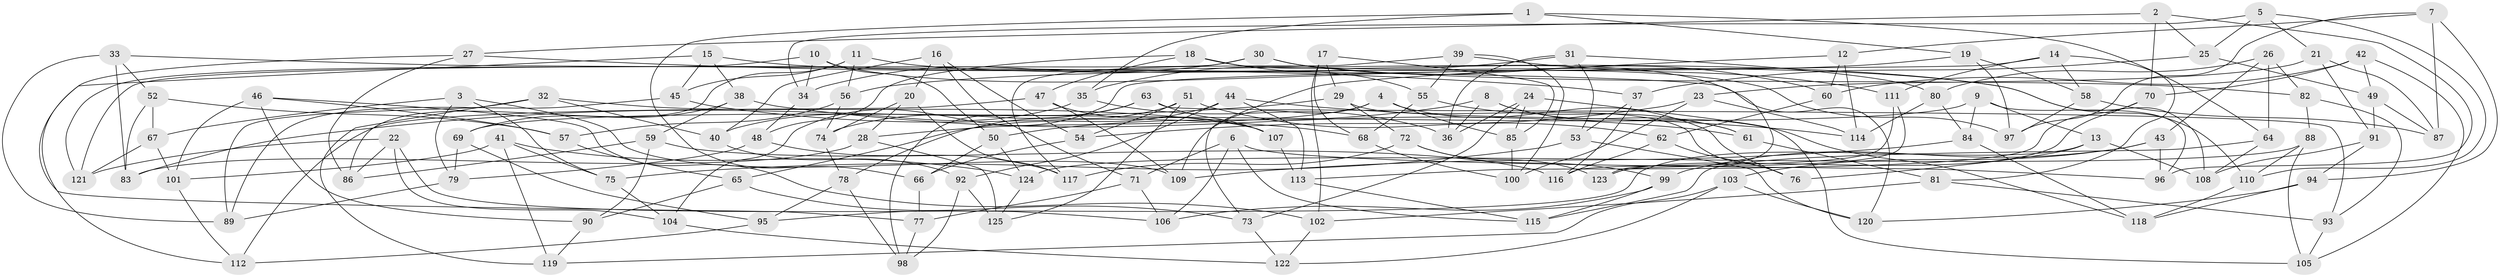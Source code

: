 // coarse degree distribution, {11: 0.05405405405405406, 8: 0.16216216216216217, 7: 0.13513513513513514, 4: 0.1891891891891892, 10: 0.10810810810810811, 6: 0.16216216216216217, 9: 0.08108108108108109, 3: 0.05405405405405406, 13: 0.02702702702702703, 5: 0.02702702702702703}
// Generated by graph-tools (version 1.1) at 2025/20/03/04/25 18:20:34]
// undirected, 125 vertices, 250 edges
graph export_dot {
graph [start="1"]
  node [color=gray90,style=filled];
  1;
  2;
  3;
  4;
  5;
  6;
  7;
  8;
  9;
  10;
  11;
  12;
  13;
  14;
  15;
  16;
  17;
  18;
  19;
  20;
  21;
  22;
  23;
  24;
  25;
  26;
  27;
  28;
  29;
  30;
  31;
  32;
  33;
  34;
  35;
  36;
  37;
  38;
  39;
  40;
  41;
  42;
  43;
  44;
  45;
  46;
  47;
  48;
  49;
  50;
  51;
  52;
  53;
  54;
  55;
  56;
  57;
  58;
  59;
  60;
  61;
  62;
  63;
  64;
  65;
  66;
  67;
  68;
  69;
  70;
  71;
  72;
  73;
  74;
  75;
  76;
  77;
  78;
  79;
  80;
  81;
  82;
  83;
  84;
  85;
  86;
  87;
  88;
  89;
  90;
  91;
  92;
  93;
  94;
  95;
  96;
  97;
  98;
  99;
  100;
  101;
  102;
  103;
  104;
  105;
  106;
  107;
  108;
  109;
  110;
  111;
  112;
  113;
  114;
  115;
  116;
  117;
  118;
  119;
  120;
  121;
  122;
  123;
  124;
  125;
  1 -- 66;
  1 -- 64;
  1 -- 35;
  1 -- 19;
  2 -- 27;
  2 -- 96;
  2 -- 70;
  2 -- 25;
  3 -- 67;
  3 -- 75;
  3 -- 109;
  3 -- 79;
  4 -- 85;
  4 -- 28;
  4 -- 76;
  4 -- 109;
  5 -- 25;
  5 -- 34;
  5 -- 21;
  5 -- 110;
  6 -- 96;
  6 -- 71;
  6 -- 115;
  6 -- 106;
  7 -- 12;
  7 -- 97;
  7 -- 94;
  7 -- 87;
  8 -- 50;
  8 -- 118;
  8 -- 36;
  8 -- 61;
  9 -- 69;
  9 -- 13;
  9 -- 84;
  9 -- 96;
  10 -- 121;
  10 -- 50;
  10 -- 34;
  10 -- 97;
  11 -- 45;
  11 -- 108;
  11 -- 56;
  11 -- 86;
  12 -- 73;
  12 -- 114;
  12 -- 60;
  13 -- 76;
  13 -- 108;
  13 -- 95;
  14 -- 58;
  14 -- 104;
  14 -- 111;
  14 -- 81;
  15 -- 110;
  15 -- 112;
  15 -- 45;
  15 -- 38;
  16 -- 40;
  16 -- 20;
  16 -- 54;
  16 -- 71;
  17 -- 68;
  17 -- 102;
  17 -- 85;
  17 -- 29;
  18 -- 123;
  18 -- 48;
  18 -- 55;
  18 -- 47;
  19 -- 97;
  19 -- 58;
  19 -- 56;
  20 -- 117;
  20 -- 74;
  20 -- 28;
  21 -- 91;
  21 -- 23;
  21 -- 87;
  22 -- 121;
  22 -- 86;
  22 -- 104;
  22 -- 106;
  23 -- 54;
  23 -- 100;
  23 -- 114;
  24 -- 73;
  24 -- 36;
  24 -- 85;
  24 -- 105;
  25 -- 37;
  25 -- 49;
  26 -- 80;
  26 -- 64;
  26 -- 82;
  26 -- 43;
  27 -- 77;
  27 -- 86;
  27 -- 37;
  28 -- 125;
  28 -- 83;
  29 -- 83;
  29 -- 72;
  29 -- 76;
  30 -- 60;
  30 -- 34;
  30 -- 82;
  30 -- 121;
  31 -- 53;
  31 -- 35;
  31 -- 80;
  31 -- 36;
  32 -- 107;
  32 -- 119;
  32 -- 89;
  32 -- 40;
  33 -- 83;
  33 -- 120;
  33 -- 52;
  33 -- 89;
  34 -- 48;
  35 -- 40;
  35 -- 36;
  37 -- 116;
  37 -- 53;
  38 -- 59;
  38 -- 69;
  38 -- 61;
  39 -- 100;
  39 -- 117;
  39 -- 55;
  39 -- 111;
  40 -- 92;
  41 -- 101;
  41 -- 119;
  41 -- 124;
  41 -- 75;
  42 -- 105;
  42 -- 70;
  42 -- 60;
  42 -- 49;
  43 -- 99;
  43 -- 96;
  43 -- 103;
  44 -- 114;
  44 -- 92;
  44 -- 113;
  44 -- 65;
  45 -- 68;
  45 -- 89;
  46 -- 102;
  46 -- 57;
  46 -- 90;
  46 -- 101;
  47 -- 109;
  47 -- 107;
  47 -- 112;
  48 -- 117;
  48 -- 79;
  49 -- 87;
  49 -- 91;
  50 -- 124;
  50 -- 66;
  51 -- 78;
  51 -- 54;
  51 -- 62;
  51 -- 125;
  52 -- 83;
  52 -- 57;
  52 -- 67;
  53 -- 120;
  53 -- 75;
  54 -- 66;
  55 -- 68;
  55 -- 61;
  56 -- 74;
  56 -- 57;
  57 -- 65;
  58 -- 87;
  58 -- 97;
  59 -- 116;
  59 -- 90;
  59 -- 86;
  60 -- 62;
  61 -- 81;
  62 -- 116;
  62 -- 76;
  63 -- 93;
  63 -- 74;
  63 -- 107;
  63 -- 98;
  64 -- 108;
  64 -- 115;
  65 -- 73;
  65 -- 90;
  66 -- 77;
  67 -- 121;
  67 -- 101;
  68 -- 100;
  69 -- 95;
  69 -- 79;
  70 -- 113;
  70 -- 123;
  71 -- 106;
  71 -- 77;
  72 -- 117;
  72 -- 99;
  72 -- 123;
  73 -- 122;
  74 -- 78;
  75 -- 104;
  77 -- 98;
  78 -- 98;
  78 -- 95;
  79 -- 89;
  80 -- 114;
  80 -- 84;
  81 -- 93;
  81 -- 102;
  82 -- 88;
  82 -- 93;
  84 -- 118;
  84 -- 109;
  85 -- 100;
  88 -- 110;
  88 -- 124;
  88 -- 105;
  90 -- 119;
  91 -- 108;
  91 -- 94;
  92 -- 125;
  92 -- 98;
  93 -- 105;
  94 -- 120;
  94 -- 118;
  95 -- 112;
  99 -- 106;
  99 -- 115;
  101 -- 112;
  102 -- 122;
  103 -- 122;
  103 -- 119;
  103 -- 120;
  104 -- 122;
  107 -- 113;
  110 -- 118;
  111 -- 116;
  111 -- 123;
  113 -- 115;
  124 -- 125;
}
